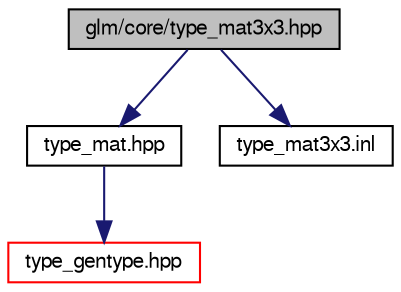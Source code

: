 digraph "glm/core/type_mat3x3.hpp"
{
  edge [fontname="FreeSans",fontsize="10",labelfontname="FreeSans",labelfontsize="10"];
  node [fontname="FreeSans",fontsize="10",shape=record];
  Node1 [label="glm/core/type_mat3x3.hpp",height=0.2,width=0.4,color="black", fillcolor="grey75", style="filled" fontcolor="black"];
  Node1 -> Node2 [color="midnightblue",fontsize="10",style="solid",fontname="FreeSans"];
  Node2 [label="type_mat.hpp",height=0.2,width=0.4,color="black", fillcolor="white", style="filled",URL="$d1/d70/type__mat_8hpp.html"];
  Node2 -> Node3 [color="midnightblue",fontsize="10",style="solid",fontname="FreeSans"];
  Node3 [label="type_gentype.hpp",height=0.2,width=0.4,color="red", fillcolor="white", style="filled",URL="$dd/d8e/type__gentype_8hpp.html"];
  Node1 -> Node4 [color="midnightblue",fontsize="10",style="solid",fontname="FreeSans"];
  Node4 [label="type_mat3x3.inl",height=0.2,width=0.4,color="black", fillcolor="white", style="filled",URL="$d0/d09/type__mat3x3_8inl.html"];
}
